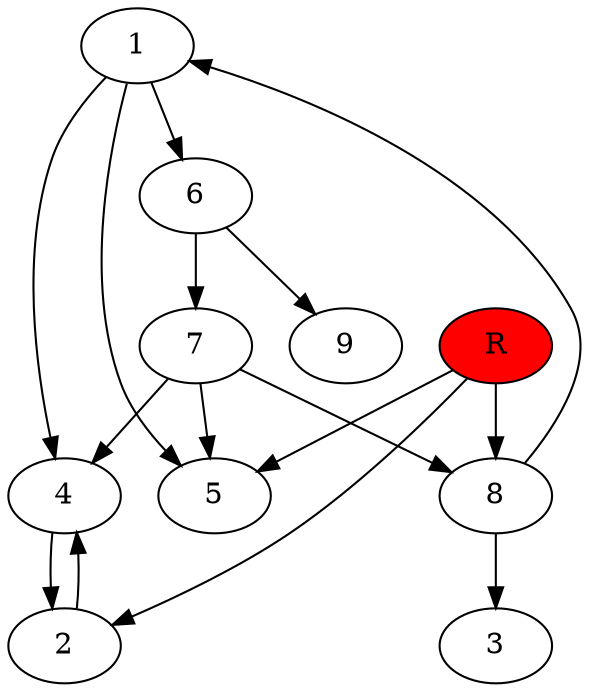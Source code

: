 digraph prb10195 {
	1
	2
	3
	4
	5
	6
	7
	8
	R [fillcolor="#ff0000" style=filled]
	1 -> 4
	1 -> 5
	1 -> 6
	2 -> 4
	4 -> 2
	6 -> 7
	6 -> 9
	7 -> 4
	7 -> 5
	7 -> 8
	8 -> 1
	8 -> 3
	R -> 2
	R -> 5
	R -> 8
}
